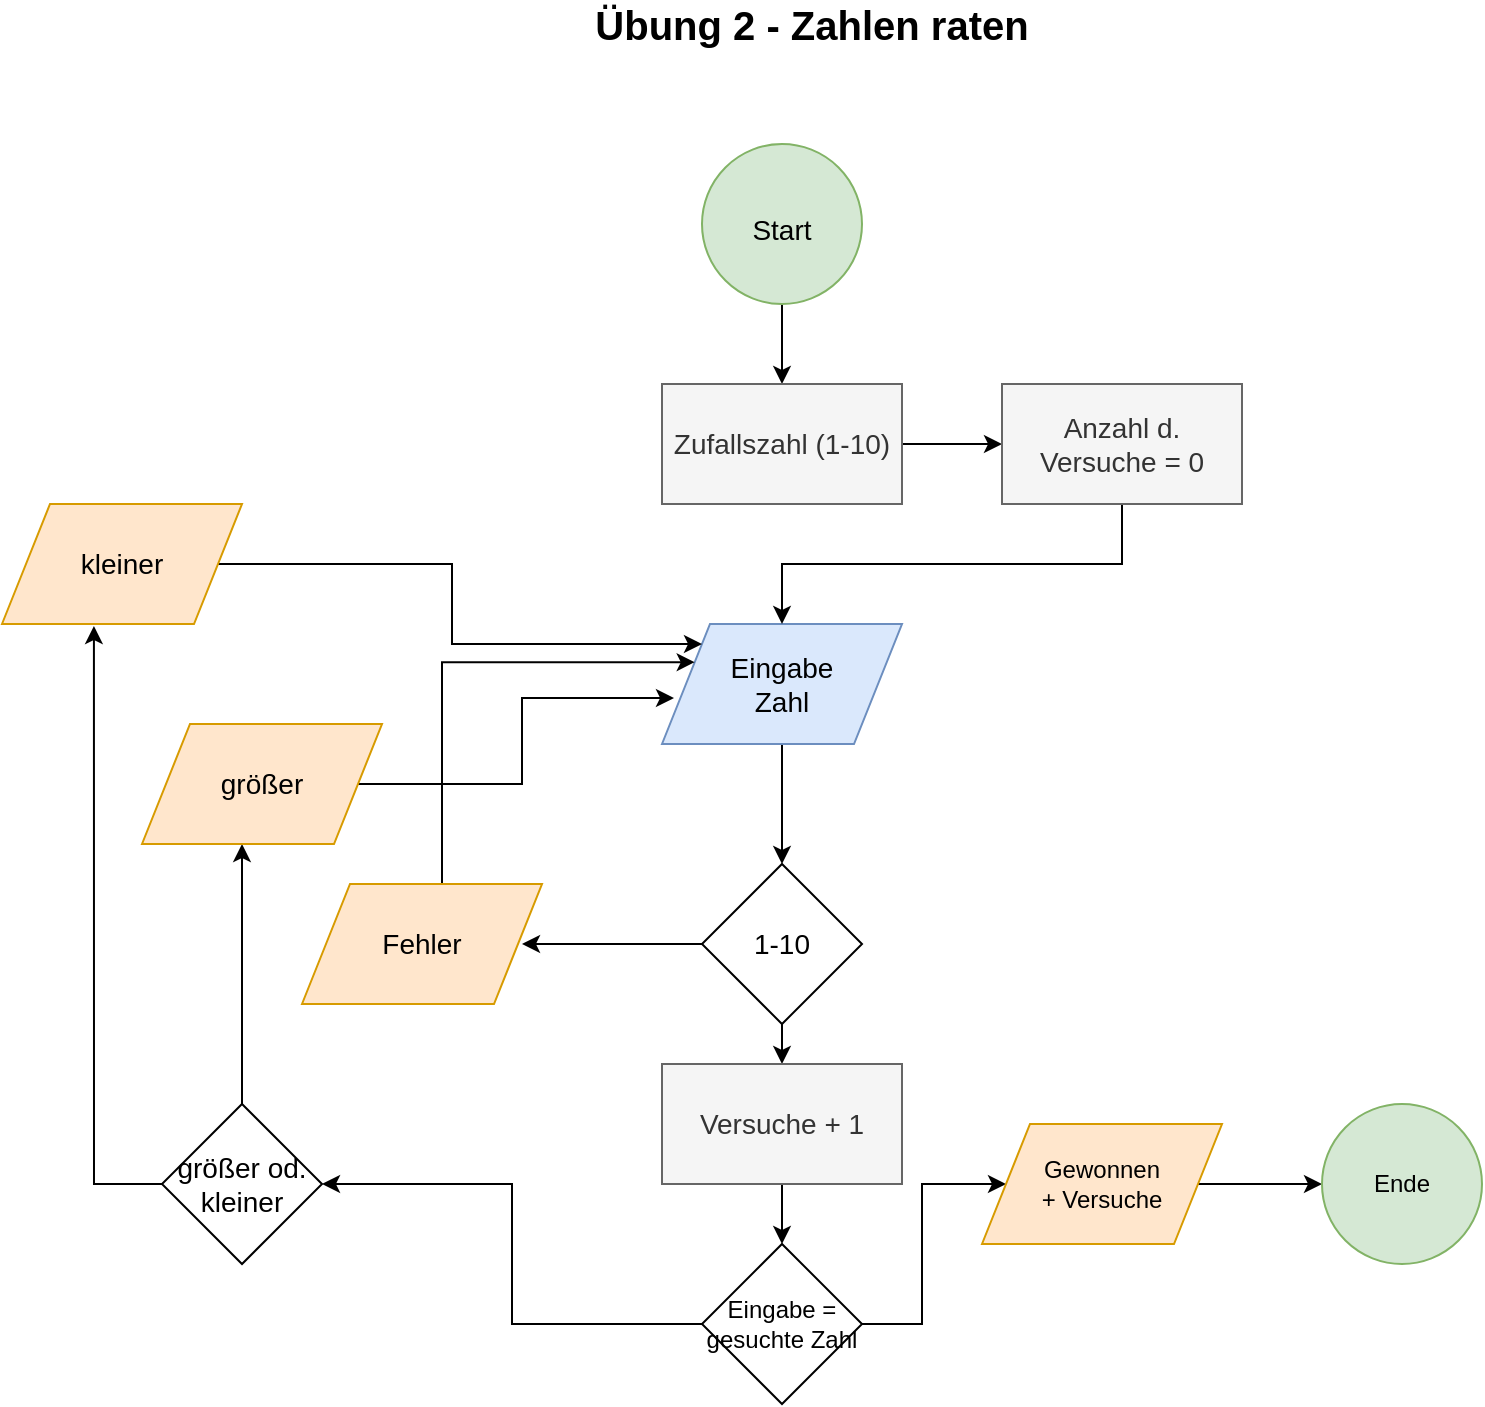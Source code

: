 <mxfile version="13.1.3" type="device"><diagram id="FGqMKYsUy7BwPEtZaTDv" name="Allgemeines"><mxGraphModel dx="1422" dy="834" grid="1" gridSize="10" guides="1" tooltips="1" connect="1" arrows="1" fold="1" page="1" pageScale="1" pageWidth="850" pageHeight="1100" math="0" shadow="0"><root><mxCell id="0"/><mxCell id="1" parent="0"/><mxCell id="2tL6MtWMjuqPtITY4Yw3-1" value="Übung 2 - Zahlen raten" style="text;html=1;strokeColor=none;fillColor=none;align=center;verticalAlign=middle;whiteSpace=wrap;rounded=0;fontSize=20;fontStyle=1" vertex="1" parent="1"><mxGeometry x="270" y="50" width="290" height="20" as="geometry"/></mxCell><mxCell id="2tL6MtWMjuqPtITY4Yw3-4" style="edgeStyle=orthogonalEdgeStyle;rounded=0;orthogonalLoop=1;jettySize=auto;html=1;exitX=0.5;exitY=1;exitDx=0;exitDy=0;fontSize=14;" edge="1" parent="1" source="2tL6MtWMjuqPtITY4Yw3-2" target="2tL6MtWMjuqPtITY4Yw3-3"><mxGeometry relative="1" as="geometry"/></mxCell><mxCell id="2tL6MtWMjuqPtITY4Yw3-2" value="&lt;font style=&quot;font-size: 14px&quot;&gt;Start&lt;/font&gt;" style="ellipse;whiteSpace=wrap;html=1;aspect=fixed;fontSize=20;fillColor=#d5e8d4;strokeColor=#82b366;" vertex="1" parent="1"><mxGeometry x="360" y="120" width="80" height="80" as="geometry"/></mxCell><mxCell id="2tL6MtWMjuqPtITY4Yw3-32" style="edgeStyle=orthogonalEdgeStyle;rounded=0;orthogonalLoop=1;jettySize=auto;html=1;exitX=1;exitY=0.5;exitDx=0;exitDy=0;entryX=0;entryY=0.5;entryDx=0;entryDy=0;fontSize=14;" edge="1" parent="1" source="2tL6MtWMjuqPtITY4Yw3-3" target="2tL6MtWMjuqPtITY4Yw3-31"><mxGeometry relative="1" as="geometry"/></mxCell><mxCell id="2tL6MtWMjuqPtITY4Yw3-3" value="&lt;font style=&quot;font-size: 14px&quot;&gt;Zufallszahl (1-10)&lt;/font&gt;" style="rounded=0;whiteSpace=wrap;html=1;fontSize=14;fillColor=#f5f5f5;strokeColor=#666666;fontColor=#333333;" vertex="1" parent="1"><mxGeometry x="340" y="240" width="120" height="60" as="geometry"/></mxCell><mxCell id="2tL6MtWMjuqPtITY4Yw3-8" style="edgeStyle=orthogonalEdgeStyle;rounded=0;orthogonalLoop=1;jettySize=auto;html=1;exitX=0.5;exitY=1;exitDx=0;exitDy=0;entryX=0.5;entryY=0;entryDx=0;entryDy=0;fontSize=14;" edge="1" parent="1" source="2tL6MtWMjuqPtITY4Yw3-5" target="2tL6MtWMjuqPtITY4Yw3-7"><mxGeometry relative="1" as="geometry"/></mxCell><mxCell id="2tL6MtWMjuqPtITY4Yw3-5" value="Eingabe&lt;br&gt;Zahl" style="shape=parallelogram;perimeter=parallelogramPerimeter;whiteSpace=wrap;html=1;fontSize=14;fillColor=#dae8fc;strokeColor=#6c8ebf;" vertex="1" parent="1"><mxGeometry x="340" y="360" width="120" height="60" as="geometry"/></mxCell><mxCell id="2tL6MtWMjuqPtITY4Yw3-9" style="edgeStyle=orthogonalEdgeStyle;rounded=0;orthogonalLoop=1;jettySize=auto;html=1;exitX=0;exitY=0.5;exitDx=0;exitDy=0;fontSize=14;" edge="1" parent="1" source="2tL6MtWMjuqPtITY4Yw3-7"><mxGeometry relative="1" as="geometry"><mxPoint x="270" y="520" as="targetPoint"/></mxGeometry></mxCell><mxCell id="2tL6MtWMjuqPtITY4Yw3-35" style="edgeStyle=orthogonalEdgeStyle;rounded=0;orthogonalLoop=1;jettySize=auto;html=1;exitX=0.5;exitY=1;exitDx=0;exitDy=0;entryX=0.5;entryY=0;entryDx=0;entryDy=0;fontSize=14;" edge="1" parent="1" source="2tL6MtWMjuqPtITY4Yw3-7" target="2tL6MtWMjuqPtITY4Yw3-34"><mxGeometry relative="1" as="geometry"/></mxCell><mxCell id="2tL6MtWMjuqPtITY4Yw3-7" value="1-10" style="rhombus;whiteSpace=wrap;html=1;fontSize=14;" vertex="1" parent="1"><mxGeometry x="360" y="480" width="80" height="80" as="geometry"/></mxCell><mxCell id="2tL6MtWMjuqPtITY4Yw3-12" style="edgeStyle=orthogonalEdgeStyle;rounded=0;orthogonalLoop=1;jettySize=auto;html=1;entryX=0;entryY=0.25;entryDx=0;entryDy=0;fontSize=14;" edge="1" parent="1" source="2tL6MtWMjuqPtITY4Yw3-10" target="2tL6MtWMjuqPtITY4Yw3-5"><mxGeometry relative="1" as="geometry"><Array as="points"><mxPoint x="230" y="379"/></Array></mxGeometry></mxCell><mxCell id="2tL6MtWMjuqPtITY4Yw3-10" value="Fehler" style="shape=parallelogram;perimeter=parallelogramPerimeter;whiteSpace=wrap;html=1;fontSize=14;fillColor=#ffe6cc;strokeColor=#d79b00;" vertex="1" parent="1"><mxGeometry x="160" y="490" width="120" height="60" as="geometry"/></mxCell><mxCell id="2tL6MtWMjuqPtITY4Yw3-16" style="edgeStyle=orthogonalEdgeStyle;rounded=0;orthogonalLoop=1;jettySize=auto;html=1;exitX=1;exitY=0.5;exitDx=0;exitDy=0;fontSize=14;" edge="1" parent="1" source="2tL6MtWMjuqPtITY4Yw3-14" target="2tL6MtWMjuqPtITY4Yw3-17"><mxGeometry relative="1" as="geometry"><mxPoint x="560" y="640" as="targetPoint"/></mxGeometry></mxCell><mxCell id="2tL6MtWMjuqPtITY4Yw3-22" style="edgeStyle=orthogonalEdgeStyle;rounded=0;orthogonalLoop=1;jettySize=auto;html=1;exitX=0;exitY=0.5;exitDx=0;exitDy=0;entryX=1;entryY=0.5;entryDx=0;entryDy=0;fontSize=14;" edge="1" parent="1" source="2tL6MtWMjuqPtITY4Yw3-14" target="2tL6MtWMjuqPtITY4Yw3-20"><mxGeometry relative="1" as="geometry"/></mxCell><mxCell id="2tL6MtWMjuqPtITY4Yw3-14" value="Eingabe = gesuchte Zahl" style="rhombus;whiteSpace=wrap;html=1;" vertex="1" parent="1"><mxGeometry x="360" y="670" width="80" height="80" as="geometry"/></mxCell><mxCell id="2tL6MtWMjuqPtITY4Yw3-18" style="edgeStyle=orthogonalEdgeStyle;rounded=0;orthogonalLoop=1;jettySize=auto;html=1;fontSize=14;" edge="1" parent="1" source="2tL6MtWMjuqPtITY4Yw3-17" target="2tL6MtWMjuqPtITY4Yw3-19"><mxGeometry relative="1" as="geometry"><mxPoint x="670" y="640" as="targetPoint"/></mxGeometry></mxCell><mxCell id="2tL6MtWMjuqPtITY4Yw3-17" value="Gewonnen&lt;br&gt;+ Versuche" style="shape=parallelogram;perimeter=parallelogramPerimeter;whiteSpace=wrap;html=1;fillColor=#ffe6cc;strokeColor=#d79b00;" vertex="1" parent="1"><mxGeometry x="500" y="610" width="120" height="60" as="geometry"/></mxCell><mxCell id="2tL6MtWMjuqPtITY4Yw3-19" value="Ende" style="ellipse;whiteSpace=wrap;html=1;aspect=fixed;fillColor=#d5e8d4;strokeColor=#82b366;" vertex="1" parent="1"><mxGeometry x="670" y="600" width="80" height="80" as="geometry"/></mxCell><mxCell id="2tL6MtWMjuqPtITY4Yw3-23" style="edgeStyle=orthogonalEdgeStyle;rounded=0;orthogonalLoop=1;jettySize=auto;html=1;exitX=0.5;exitY=0;exitDx=0;exitDy=0;fontSize=14;" edge="1" parent="1" source="2tL6MtWMjuqPtITY4Yw3-20"><mxGeometry relative="1" as="geometry"><mxPoint x="130" y="470" as="targetPoint"/></mxGeometry></mxCell><mxCell id="2tL6MtWMjuqPtITY4Yw3-26" style="edgeStyle=orthogonalEdgeStyle;rounded=0;orthogonalLoop=1;jettySize=auto;html=1;exitX=0;exitY=0.5;exitDx=0;exitDy=0;entryX=0.383;entryY=1.017;entryDx=0;entryDy=0;entryPerimeter=0;fontSize=14;" edge="1" parent="1" source="2tL6MtWMjuqPtITY4Yw3-20" target="2tL6MtWMjuqPtITY4Yw3-25"><mxGeometry relative="1" as="geometry"/></mxCell><mxCell id="2tL6MtWMjuqPtITY4Yw3-20" value="größer od. kleiner" style="rhombus;whiteSpace=wrap;html=1;fontSize=14;" vertex="1" parent="1"><mxGeometry x="90" y="600" width="80" height="80" as="geometry"/></mxCell><mxCell id="2tL6MtWMjuqPtITY4Yw3-30" style="edgeStyle=orthogonalEdgeStyle;rounded=0;orthogonalLoop=1;jettySize=auto;html=1;exitX=1;exitY=0.5;exitDx=0;exitDy=0;entryX=0.05;entryY=0.617;entryDx=0;entryDy=0;entryPerimeter=0;fontSize=14;" edge="1" parent="1" source="2tL6MtWMjuqPtITY4Yw3-24" target="2tL6MtWMjuqPtITY4Yw3-5"><mxGeometry relative="1" as="geometry"/></mxCell><mxCell id="2tL6MtWMjuqPtITY4Yw3-24" value="größer" style="shape=parallelogram;perimeter=parallelogramPerimeter;whiteSpace=wrap;html=1;fontSize=14;fillColor=#ffe6cc;strokeColor=#d79b00;" vertex="1" parent="1"><mxGeometry x="80" y="410" width="120" height="60" as="geometry"/></mxCell><mxCell id="2tL6MtWMjuqPtITY4Yw3-27" style="edgeStyle=orthogonalEdgeStyle;rounded=0;orthogonalLoop=1;jettySize=auto;html=1;exitX=1;exitY=0.5;exitDx=0;exitDy=0;entryX=0;entryY=0;entryDx=0;entryDy=0;fontSize=14;" edge="1" parent="1" source="2tL6MtWMjuqPtITY4Yw3-25" target="2tL6MtWMjuqPtITY4Yw3-5"><mxGeometry relative="1" as="geometry"/></mxCell><mxCell id="2tL6MtWMjuqPtITY4Yw3-25" value="kleiner" style="shape=parallelogram;perimeter=parallelogramPerimeter;whiteSpace=wrap;html=1;fontSize=14;fillColor=#ffe6cc;strokeColor=#d79b00;" vertex="1" parent="1"><mxGeometry x="10" y="300" width="120" height="60" as="geometry"/></mxCell><mxCell id="2tL6MtWMjuqPtITY4Yw3-33" style="edgeStyle=orthogonalEdgeStyle;rounded=0;orthogonalLoop=1;jettySize=auto;html=1;exitX=0.5;exitY=1;exitDx=0;exitDy=0;entryX=0.5;entryY=0;entryDx=0;entryDy=0;fontSize=14;" edge="1" parent="1" source="2tL6MtWMjuqPtITY4Yw3-31" target="2tL6MtWMjuqPtITY4Yw3-5"><mxGeometry relative="1" as="geometry"/></mxCell><mxCell id="2tL6MtWMjuqPtITY4Yw3-31" value="Anzahl d. Versuche = 0" style="rounded=0;whiteSpace=wrap;html=1;fontSize=14;fillColor=#f5f5f5;strokeColor=#666666;fontColor=#333333;" vertex="1" parent="1"><mxGeometry x="510" y="240" width="120" height="60" as="geometry"/></mxCell><mxCell id="2tL6MtWMjuqPtITY4Yw3-36" value="" style="edgeStyle=orthogonalEdgeStyle;rounded=0;orthogonalLoop=1;jettySize=auto;html=1;fontSize=14;" edge="1" parent="1" source="2tL6MtWMjuqPtITY4Yw3-34" target="2tL6MtWMjuqPtITY4Yw3-14"><mxGeometry relative="1" as="geometry"/></mxCell><mxCell id="2tL6MtWMjuqPtITY4Yw3-34" value="Versuche + 1" style="rounded=0;whiteSpace=wrap;html=1;fontSize=14;fillColor=#f5f5f5;strokeColor=#666666;fontColor=#333333;" vertex="1" parent="1"><mxGeometry x="340" y="580" width="120" height="60" as="geometry"/></mxCell></root></mxGraphModel></diagram></mxfile>